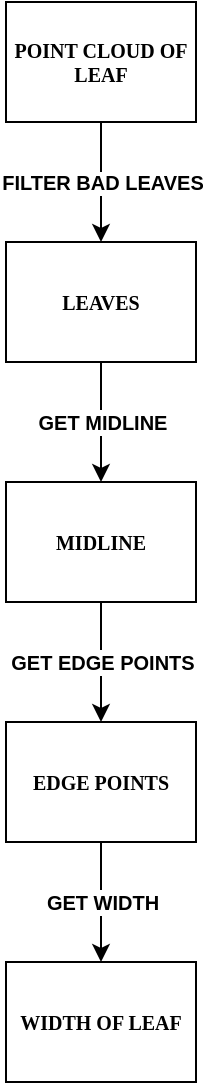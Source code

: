 <mxfile version="22.1.2" type="device">
  <diagram name="Page-1" id="edf60f1a-56cd-e834-aa8a-f176f3a09ee4">
    <mxGraphModel dx="1232" dy="1195" grid="1" gridSize="10" guides="1" tooltips="1" connect="1" arrows="1" fold="1" page="1" pageScale="1" pageWidth="850" pageHeight="1100" background="none" math="0" shadow="0">
      <root>
        <mxCell id="0" />
        <mxCell id="1" parent="0" />
        <mxCell id="vUtEQ1WDIaLr55wLkuLu-32" value="FILTER BAD LEAVES" style="edgeStyle=orthogonalEdgeStyle;rounded=0;orthogonalLoop=1;jettySize=auto;html=1;fontSize=10;fontStyle=1" parent="1" source="vUtEQ1WDIaLr55wLkuLu-16" target="cTVX6OfQ2_lKPS0Q1KLx-2" edge="1">
          <mxGeometry relative="1" as="geometry">
            <mxPoint x="417.5" y="170" as="targetPoint" />
          </mxGeometry>
        </mxCell>
        <mxCell id="vUtEQ1WDIaLr55wLkuLu-16" value="POINT CLOUD OF LEAF" style="whiteSpace=wrap;html=1;fontSize=10;fontFamily=Verdana;rounded=0;shadow=0;labelBackgroundColor=none;strokeWidth=1;fontStyle=1" parent="1" vertex="1">
          <mxGeometry x="370" y="60" width="95" height="60" as="geometry" />
        </mxCell>
        <mxCell id="cTVX6OfQ2_lKPS0Q1KLx-6" value="&lt;b&gt;&lt;font style=&quot;font-size: 10px;&quot;&gt;GET MIDLINE&lt;/font&gt;&lt;/b&gt;" style="edgeStyle=orthogonalEdgeStyle;rounded=0;orthogonalLoop=1;jettySize=auto;html=1;exitX=0.5;exitY=1;exitDx=0;exitDy=0;" edge="1" parent="1" source="cTVX6OfQ2_lKPS0Q1KLx-2" target="cTVX6OfQ2_lKPS0Q1KLx-3">
          <mxGeometry relative="1" as="geometry" />
        </mxCell>
        <mxCell id="cTVX6OfQ2_lKPS0Q1KLx-2" value="LEAVES" style="whiteSpace=wrap;html=1;fontSize=10;fontFamily=Verdana;rounded=0;shadow=0;labelBackgroundColor=none;strokeWidth=1;fontStyle=1" vertex="1" parent="1">
          <mxGeometry x="370" y="180" width="95" height="60" as="geometry" />
        </mxCell>
        <mxCell id="cTVX6OfQ2_lKPS0Q1KLx-7" value="&lt;b&gt;&lt;font style=&quot;font-size: 10px;&quot;&gt;GET EDGE POINTS&lt;/font&gt;&lt;/b&gt;" style="edgeStyle=orthogonalEdgeStyle;rounded=0;orthogonalLoop=1;jettySize=auto;html=1;exitX=0.5;exitY=1;exitDx=0;exitDy=0;entryX=0.5;entryY=0;entryDx=0;entryDy=0;" edge="1" parent="1" source="cTVX6OfQ2_lKPS0Q1KLx-3" target="cTVX6OfQ2_lKPS0Q1KLx-4">
          <mxGeometry relative="1" as="geometry" />
        </mxCell>
        <mxCell id="cTVX6OfQ2_lKPS0Q1KLx-3" value="MIDLINE" style="whiteSpace=wrap;html=1;fontSize=10;fontFamily=Verdana;rounded=0;shadow=0;labelBackgroundColor=none;strokeWidth=1;fontStyle=1" vertex="1" parent="1">
          <mxGeometry x="370" y="300" width="95" height="60" as="geometry" />
        </mxCell>
        <mxCell id="cTVX6OfQ2_lKPS0Q1KLx-8" value="&lt;b&gt;&lt;font style=&quot;font-size: 10px;&quot;&gt;GET WIDTH&lt;/font&gt;&lt;/b&gt;" style="edgeStyle=orthogonalEdgeStyle;rounded=0;orthogonalLoop=1;jettySize=auto;html=1;exitX=0.5;exitY=1;exitDx=0;exitDy=0;entryX=0.5;entryY=0;entryDx=0;entryDy=0;" edge="1" parent="1" source="cTVX6OfQ2_lKPS0Q1KLx-4" target="cTVX6OfQ2_lKPS0Q1KLx-5">
          <mxGeometry relative="1" as="geometry" />
        </mxCell>
        <mxCell id="cTVX6OfQ2_lKPS0Q1KLx-4" value="EDGE POINTS" style="whiteSpace=wrap;html=1;fontSize=10;fontFamily=Verdana;rounded=0;shadow=0;labelBackgroundColor=none;strokeWidth=1;fontStyle=1" vertex="1" parent="1">
          <mxGeometry x="370" y="420" width="95" height="60" as="geometry" />
        </mxCell>
        <mxCell id="cTVX6OfQ2_lKPS0Q1KLx-5" value="WIDTH OF LEAF" style="whiteSpace=wrap;html=1;fontSize=10;fontFamily=Verdana;rounded=0;shadow=0;labelBackgroundColor=none;strokeWidth=1;fontStyle=1" vertex="1" parent="1">
          <mxGeometry x="370" y="540" width="95" height="60" as="geometry" />
        </mxCell>
      </root>
    </mxGraphModel>
  </diagram>
</mxfile>
